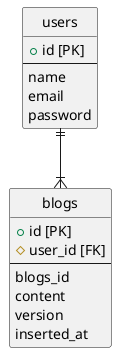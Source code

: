 @startuml

hide circle
skinparam linetype ortho

entity "users" {
  + id [PK]
  --
  name
  email
  password
}



entity "blogs" {
  + id [PK]
  # user_id [FK]
  --
  blogs_id
  content
  version
  inserted_at
}


users ||--|{ blogs
@enduml